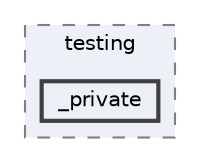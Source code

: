 digraph "/home/jam/Research/IRES-2025/dev/src/llm-scripts/testing/hypothesis-testing/hyp-env/lib/python3.12/site-packages/numpy/testing/_private"
{
 // LATEX_PDF_SIZE
  bgcolor="transparent";
  edge [fontname=Helvetica,fontsize=10,labelfontname=Helvetica,labelfontsize=10];
  node [fontname=Helvetica,fontsize=10,shape=box,height=0.2,width=0.4];
  compound=true
  subgraph clusterdir_50843bfaec2efddaf4ec2225d6b3ad1b {
    graph [ bgcolor="#edf0f7", pencolor="grey50", label="testing", fontname=Helvetica,fontsize=10 style="filled,dashed", URL="dir_50843bfaec2efddaf4ec2225d6b3ad1b.html",tooltip=""]
  dir_222c3507f8af5517cb8bd6255688c5aa [label="_private", fillcolor="#edf0f7", color="grey25", style="filled,bold", URL="dir_222c3507f8af5517cb8bd6255688c5aa.html",tooltip=""];
  }
}
